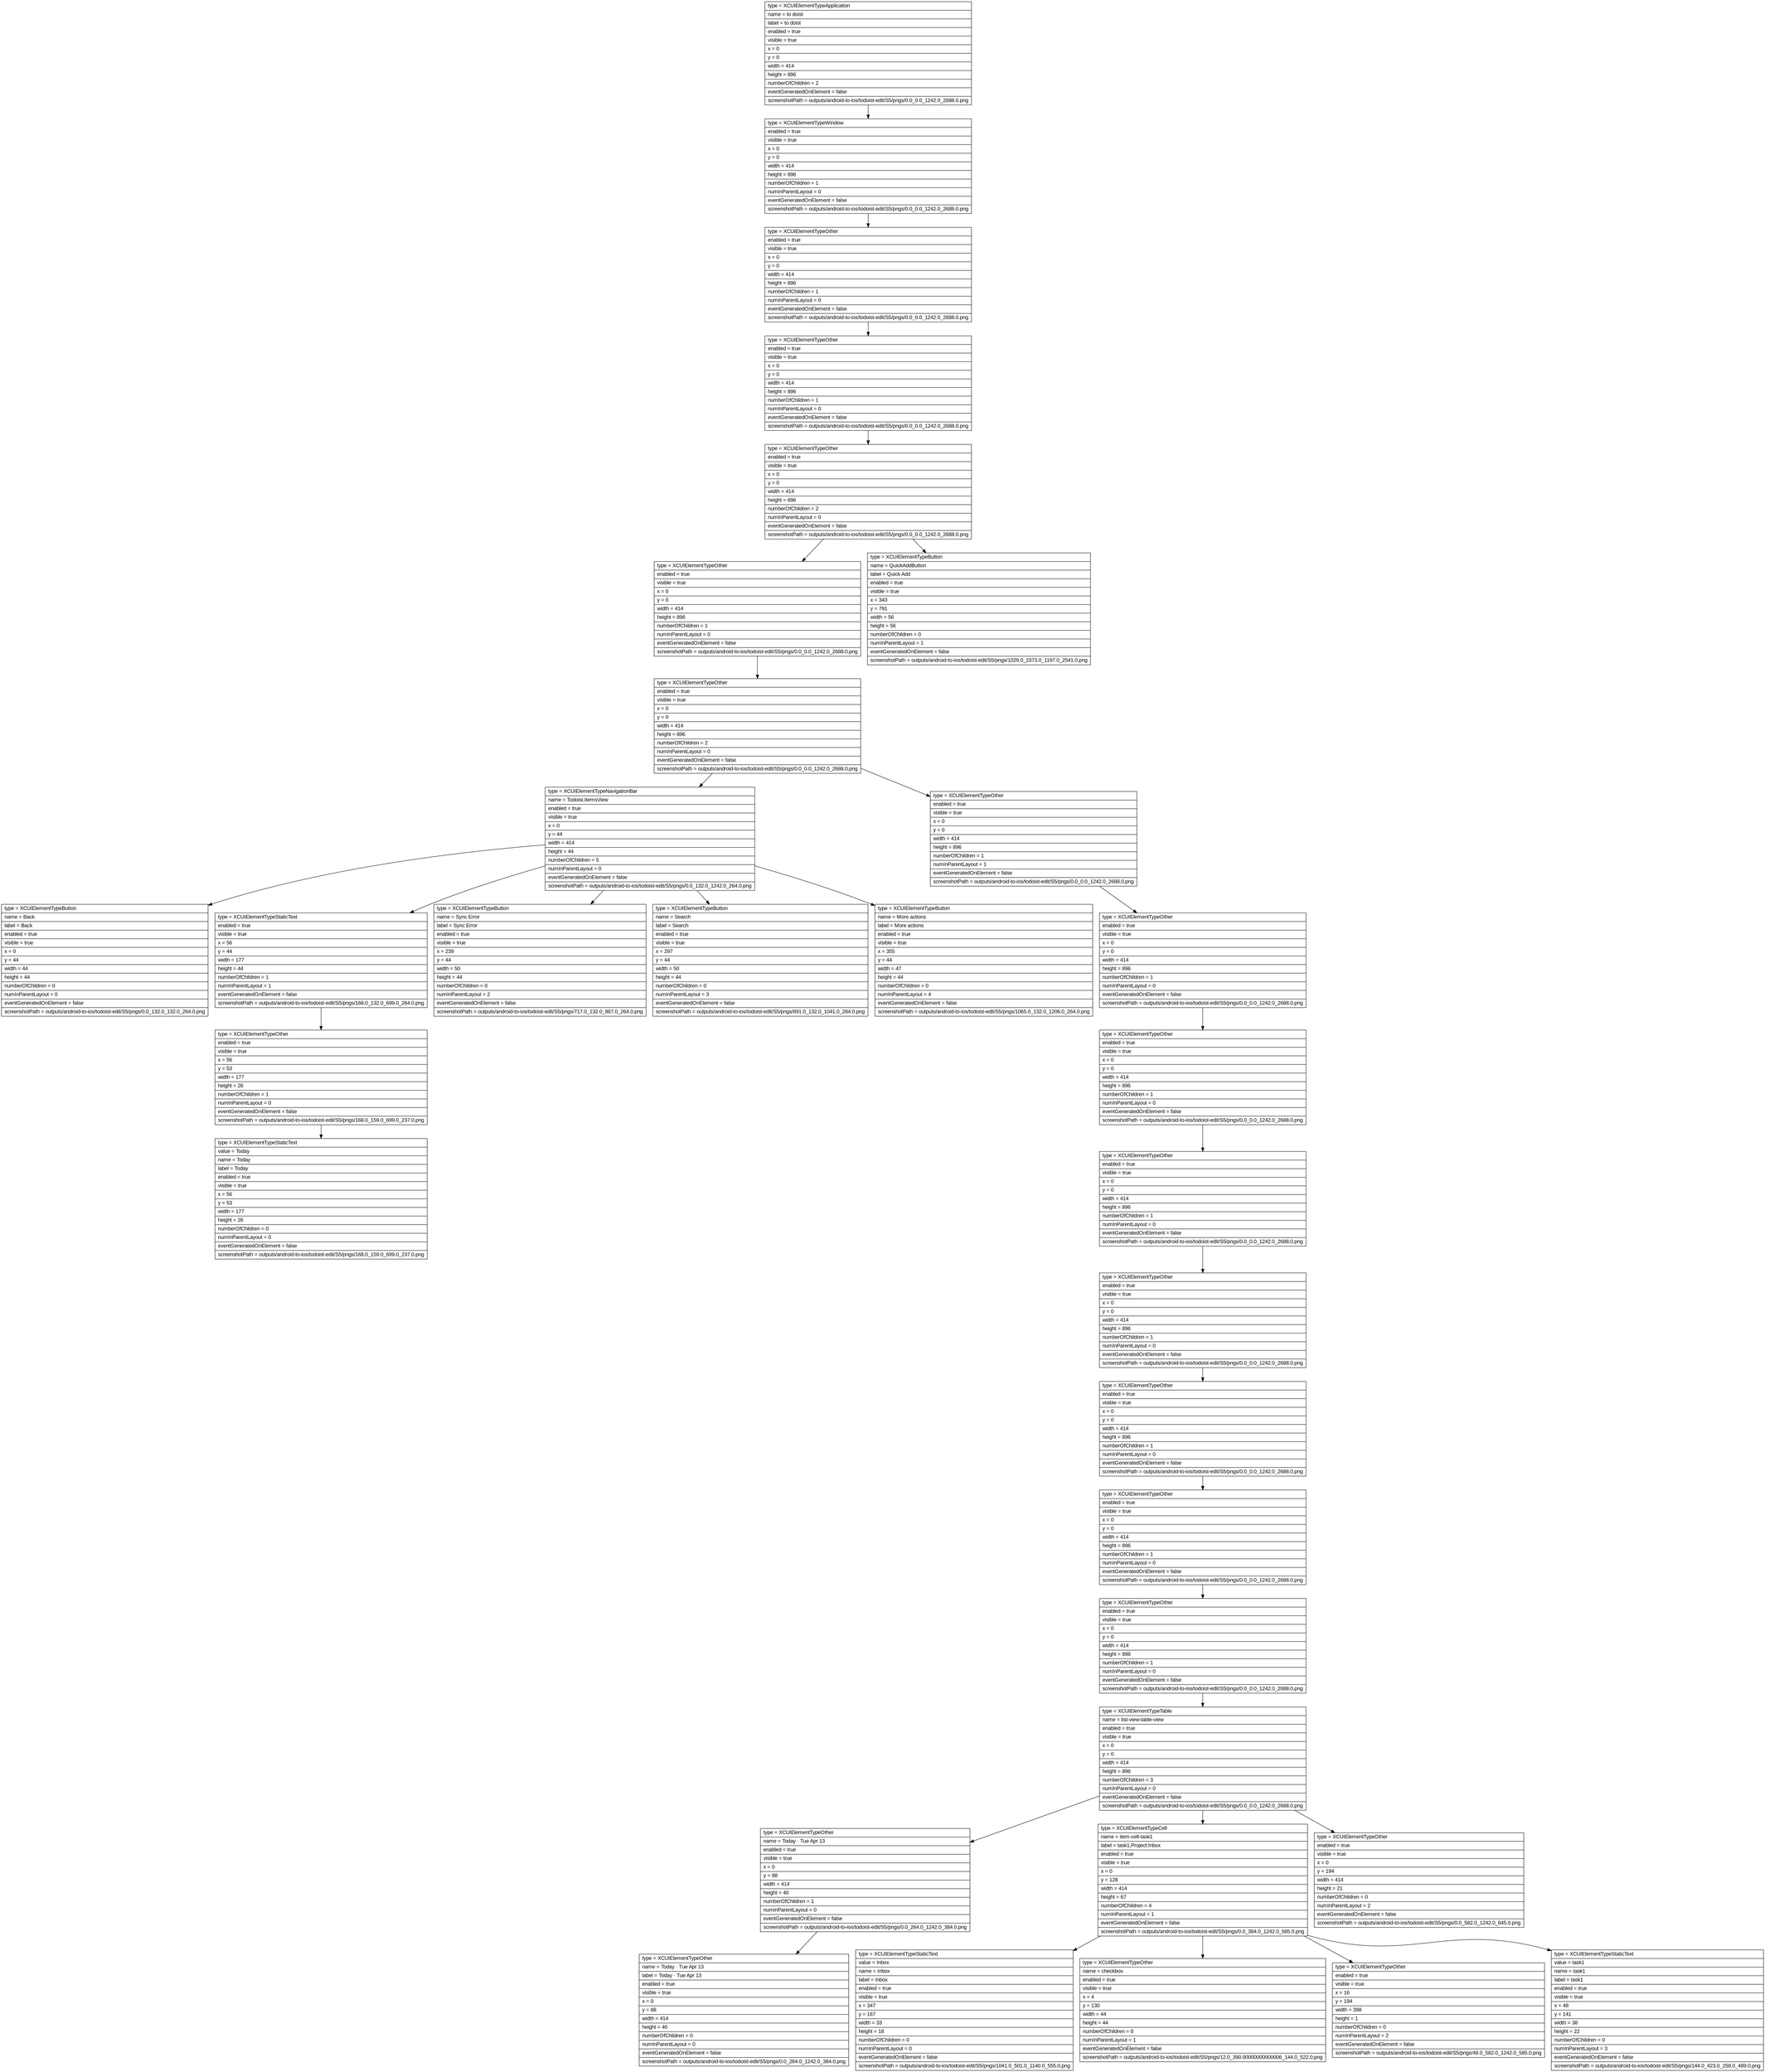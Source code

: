 digraph Layout {

	node [shape=record fontname=Arial];

	0	[label="{type = XCUIElementTypeApplication\l|name = to doist\l|label = to doist\l|enabled = true\l|visible = true\l|x = 0\l|y = 0\l|width = 414\l|height = 896\l|numberOfChildren = 2\l|eventGeneratedOnElement = false \l|screenshotPath = outputs/android-to-ios/todoist-edit/S5/pngs/0.0_0.0_1242.0_2688.0.png\l}"]
	1	[label="{type = XCUIElementTypeWindow\l|enabled = true\l|visible = true\l|x = 0\l|y = 0\l|width = 414\l|height = 896\l|numberOfChildren = 1\l|numInParentLayout = 0\l|eventGeneratedOnElement = false \l|screenshotPath = outputs/android-to-ios/todoist-edit/S5/pngs/0.0_0.0_1242.0_2688.0.png\l}"]
	2	[label="{type = XCUIElementTypeOther\l|enabled = true\l|visible = true\l|x = 0\l|y = 0\l|width = 414\l|height = 896\l|numberOfChildren = 1\l|numInParentLayout = 0\l|eventGeneratedOnElement = false \l|screenshotPath = outputs/android-to-ios/todoist-edit/S5/pngs/0.0_0.0_1242.0_2688.0.png\l}"]
	3	[label="{type = XCUIElementTypeOther\l|enabled = true\l|visible = true\l|x = 0\l|y = 0\l|width = 414\l|height = 896\l|numberOfChildren = 1\l|numInParentLayout = 0\l|eventGeneratedOnElement = false \l|screenshotPath = outputs/android-to-ios/todoist-edit/S5/pngs/0.0_0.0_1242.0_2688.0.png\l}"]
	4	[label="{type = XCUIElementTypeOther\l|enabled = true\l|visible = true\l|x = 0\l|y = 0\l|width = 414\l|height = 896\l|numberOfChildren = 2\l|numInParentLayout = 0\l|eventGeneratedOnElement = false \l|screenshotPath = outputs/android-to-ios/todoist-edit/S5/pngs/0.0_0.0_1242.0_2688.0.png\l}"]
	5	[label="{type = XCUIElementTypeOther\l|enabled = true\l|visible = true\l|x = 0\l|y = 0\l|width = 414\l|height = 896\l|numberOfChildren = 1\l|numInParentLayout = 0\l|eventGeneratedOnElement = false \l|screenshotPath = outputs/android-to-ios/todoist-edit/S5/pngs/0.0_0.0_1242.0_2688.0.png\l}"]
	6	[label="{type = XCUIElementTypeButton\l|name = QuickAddButton\l|label = Quick Add\l|enabled = true\l|visible = true\l|x = 343\l|y = 791\l|width = 56\l|height = 56\l|numberOfChildren = 0\l|numInParentLayout = 1\l|eventGeneratedOnElement = false \l|screenshotPath = outputs/android-to-ios/todoist-edit/S5/pngs/1029.0_2373.0_1197.0_2541.0.png\l}"]
	7	[label="{type = XCUIElementTypeOther\l|enabled = true\l|visible = true\l|x = 0\l|y = 0\l|width = 414\l|height = 896\l|numberOfChildren = 2\l|numInParentLayout = 0\l|eventGeneratedOnElement = false \l|screenshotPath = outputs/android-to-ios/todoist-edit/S5/pngs/0.0_0.0_1242.0_2688.0.png\l}"]
	8	[label="{type = XCUIElementTypeNavigationBar\l|name = Todoist.ItemsView\l|enabled = true\l|visible = true\l|x = 0\l|y = 44\l|width = 414\l|height = 44\l|numberOfChildren = 5\l|numInParentLayout = 0\l|eventGeneratedOnElement = false \l|screenshotPath = outputs/android-to-ios/todoist-edit/S5/pngs/0.0_132.0_1242.0_264.0.png\l}"]
	9	[label="{type = XCUIElementTypeOther\l|enabled = true\l|visible = true\l|x = 0\l|y = 0\l|width = 414\l|height = 896\l|numberOfChildren = 1\l|numInParentLayout = 1\l|eventGeneratedOnElement = false \l|screenshotPath = outputs/android-to-ios/todoist-edit/S5/pngs/0.0_0.0_1242.0_2688.0.png\l}"]
	10	[label="{type = XCUIElementTypeButton\l|name = Back\l|label = Back\l|enabled = true\l|visible = true\l|x = 0\l|y = 44\l|width = 44\l|height = 44\l|numberOfChildren = 0\l|numInParentLayout = 0\l|eventGeneratedOnElement = false \l|screenshotPath = outputs/android-to-ios/todoist-edit/S5/pngs/0.0_132.0_132.0_264.0.png\l}"]
	11	[label="{type = XCUIElementTypeStaticText\l|enabled = true\l|visible = true\l|x = 56\l|y = 44\l|width = 177\l|height = 44\l|numberOfChildren = 1\l|numInParentLayout = 1\l|eventGeneratedOnElement = false \l|screenshotPath = outputs/android-to-ios/todoist-edit/S5/pngs/168.0_132.0_699.0_264.0.png\l}"]
	12	[label="{type = XCUIElementTypeButton\l|name = Sync Error\l|label = Sync Error\l|enabled = true\l|visible = true\l|x = 239\l|y = 44\l|width = 50\l|height = 44\l|numberOfChildren = 0\l|numInParentLayout = 2\l|eventGeneratedOnElement = false \l|screenshotPath = outputs/android-to-ios/todoist-edit/S5/pngs/717.0_132.0_867.0_264.0.png\l}"]
	13	[label="{type = XCUIElementTypeButton\l|name = Search\l|label = Search\l|enabled = true\l|visible = true\l|x = 297\l|y = 44\l|width = 50\l|height = 44\l|numberOfChildren = 0\l|numInParentLayout = 3\l|eventGeneratedOnElement = false \l|screenshotPath = outputs/android-to-ios/todoist-edit/S5/pngs/891.0_132.0_1041.0_264.0.png\l}"]
	14	[label="{type = XCUIElementTypeButton\l|name = More actions\l|label = More actions\l|enabled = true\l|visible = true\l|x = 355\l|y = 44\l|width = 47\l|height = 44\l|numberOfChildren = 0\l|numInParentLayout = 4\l|eventGeneratedOnElement = false \l|screenshotPath = outputs/android-to-ios/todoist-edit/S5/pngs/1065.0_132.0_1206.0_264.0.png\l}"]
	15	[label="{type = XCUIElementTypeOther\l|enabled = true\l|visible = true\l|x = 0\l|y = 0\l|width = 414\l|height = 896\l|numberOfChildren = 1\l|numInParentLayout = 0\l|eventGeneratedOnElement = false \l|screenshotPath = outputs/android-to-ios/todoist-edit/S5/pngs/0.0_0.0_1242.0_2688.0.png\l}"]
	16	[label="{type = XCUIElementTypeOther\l|enabled = true\l|visible = true\l|x = 56\l|y = 53\l|width = 177\l|height = 26\l|numberOfChildren = 1\l|numInParentLayout = 0\l|eventGeneratedOnElement = false \l|screenshotPath = outputs/android-to-ios/todoist-edit/S5/pngs/168.0_159.0_699.0_237.0.png\l}"]
	17	[label="{type = XCUIElementTypeOther\l|enabled = true\l|visible = true\l|x = 0\l|y = 0\l|width = 414\l|height = 896\l|numberOfChildren = 1\l|numInParentLayout = 0\l|eventGeneratedOnElement = false \l|screenshotPath = outputs/android-to-ios/todoist-edit/S5/pngs/0.0_0.0_1242.0_2688.0.png\l}"]
	18	[label="{type = XCUIElementTypeStaticText\l|value = Today\l|name = Today\l|label = Today\l|enabled = true\l|visible = true\l|x = 56\l|y = 53\l|width = 177\l|height = 26\l|numberOfChildren = 0\l|numInParentLayout = 0\l|eventGeneratedOnElement = false \l|screenshotPath = outputs/android-to-ios/todoist-edit/S5/pngs/168.0_159.0_699.0_237.0.png\l}"]
	19	[label="{type = XCUIElementTypeOther\l|enabled = true\l|visible = true\l|x = 0\l|y = 0\l|width = 414\l|height = 896\l|numberOfChildren = 1\l|numInParentLayout = 0\l|eventGeneratedOnElement = false \l|screenshotPath = outputs/android-to-ios/todoist-edit/S5/pngs/0.0_0.0_1242.0_2688.0.png\l}"]
	20	[label="{type = XCUIElementTypeOther\l|enabled = true\l|visible = true\l|x = 0\l|y = 0\l|width = 414\l|height = 896\l|numberOfChildren = 1\l|numInParentLayout = 0\l|eventGeneratedOnElement = false \l|screenshotPath = outputs/android-to-ios/todoist-edit/S5/pngs/0.0_0.0_1242.0_2688.0.png\l}"]
	21	[label="{type = XCUIElementTypeOther\l|enabled = true\l|visible = true\l|x = 0\l|y = 0\l|width = 414\l|height = 896\l|numberOfChildren = 1\l|numInParentLayout = 0\l|eventGeneratedOnElement = false \l|screenshotPath = outputs/android-to-ios/todoist-edit/S5/pngs/0.0_0.0_1242.0_2688.0.png\l}"]
	22	[label="{type = XCUIElementTypeOther\l|enabled = true\l|visible = true\l|x = 0\l|y = 0\l|width = 414\l|height = 896\l|numberOfChildren = 1\l|numInParentLayout = 0\l|eventGeneratedOnElement = false \l|screenshotPath = outputs/android-to-ios/todoist-edit/S5/pngs/0.0_0.0_1242.0_2688.0.png\l}"]
	23	[label="{type = XCUIElementTypeOther\l|enabled = true\l|visible = true\l|x = 0\l|y = 0\l|width = 414\l|height = 896\l|numberOfChildren = 1\l|numInParentLayout = 0\l|eventGeneratedOnElement = false \l|screenshotPath = outputs/android-to-ios/todoist-edit/S5/pngs/0.0_0.0_1242.0_2688.0.png\l}"]
	24	[label="{type = XCUIElementTypeTable\l|name = list-view-table-view\l|enabled = true\l|visible = true\l|x = 0\l|y = 0\l|width = 414\l|height = 896\l|numberOfChildren = 3\l|numInParentLayout = 0\l|eventGeneratedOnElement = false \l|screenshotPath = outputs/android-to-ios/todoist-edit/S5/pngs/0.0_0.0_1242.0_2688.0.png\l}"]
	25	[label="{type = XCUIElementTypeOther\l|name = Today · Tue Apr 13\l|enabled = true\l|visible = true\l|x = 0\l|y = 88\l|width = 414\l|height = 40\l|numberOfChildren = 1\l|numInParentLayout = 0\l|eventGeneratedOnElement = false \l|screenshotPath = outputs/android-to-ios/todoist-edit/S5/pngs/0.0_264.0_1242.0_384.0.png\l}"]
	26	[label="{type = XCUIElementTypeCell\l|name = item-cell-task1\l|label = task1,Project:Inbox\l|enabled = true\l|visible = true\l|x = 0\l|y = 128\l|width = 414\l|height = 67\l|numberOfChildren = 4\l|numInParentLayout = 1\l|eventGeneratedOnElement = false \l|screenshotPath = outputs/android-to-ios/todoist-edit/S5/pngs/0.0_384.0_1242.0_585.0.png\l}"]
	27	[label="{type = XCUIElementTypeOther\l|enabled = true\l|visible = true\l|x = 0\l|y = 194\l|width = 414\l|height = 21\l|numberOfChildren = 0\l|numInParentLayout = 2\l|eventGeneratedOnElement = false \l|screenshotPath = outputs/android-to-ios/todoist-edit/S5/pngs/0.0_582.0_1242.0_645.0.png\l}"]
	28	[label="{type = XCUIElementTypeOther\l|name = Today · Tue Apr 13\l|label = Today · Tue Apr 13\l|enabled = true\l|visible = true\l|x = 0\l|y = 88\l|width = 414\l|height = 40\l|numberOfChildren = 0\l|numInParentLayout = 0\l|eventGeneratedOnElement = false \l|screenshotPath = outputs/android-to-ios/todoist-edit/S5/pngs/0.0_264.0_1242.0_384.0.png\l}"]
	29	[label="{type = XCUIElementTypeStaticText\l|value = Inbox\l|name = Inbox\l|label = Inbox\l|enabled = true\l|visible = true\l|x = 347\l|y = 167\l|width = 33\l|height = 18\l|numberOfChildren = 0\l|numInParentLayout = 0\l|eventGeneratedOnElement = false \l|screenshotPath = outputs/android-to-ios/todoist-edit/S5/pngs/1041.0_501.0_1140.0_555.0.png\l}"]
	30	[label="{type = XCUIElementTypeOther\l|name = checkbox\l|enabled = true\l|visible = true\l|x = 4\l|y = 130\l|width = 44\l|height = 44\l|numberOfChildren = 0\l|numInParentLayout = 1\l|eventGeneratedOnElement = false \l|screenshotPath = outputs/android-to-ios/todoist-edit/S5/pngs/12.0_390.00000000000006_144.0_522.0.png\l}"]
	31	[label="{type = XCUIElementTypeOther\l|enabled = true\l|visible = true\l|x = 16\l|y = 194\l|width = 398\l|height = 1\l|numberOfChildren = 0\l|numInParentLayout = 2\l|eventGeneratedOnElement = false \l|screenshotPath = outputs/android-to-ios/todoist-edit/S5/pngs/48.0_582.0_1242.0_585.0.png\l}"]
	32	[label="{type = XCUIElementTypeStaticText\l|value = task1\l|name = task1\l|label = task1\l|enabled = true\l|visible = true\l|x = 48\l|y = 141\l|width = 38\l|height = 22\l|numberOfChildren = 0\l|numInParentLayout = 3\l|eventGeneratedOnElement = false \l|screenshotPath = outputs/android-to-ios/todoist-edit/S5/pngs/144.0_423.0_258.0_489.0.png\l}"]


	0 -> 1
	1 -> 2
	2 -> 3
	3 -> 4
	4 -> 5
	4 -> 6
	5 -> 7
	7 -> 8
	7 -> 9
	8 -> 10
	8 -> 11
	8 -> 12
	8 -> 13
	8 -> 14
	9 -> 15
	11 -> 16
	15 -> 17
	16 -> 18
	17 -> 19
	19 -> 20
	20 -> 21
	21 -> 22
	22 -> 23
	23 -> 24
	24 -> 25
	24 -> 26
	24 -> 27
	25 -> 28
	26 -> 29
	26 -> 30
	26 -> 31
	26 -> 32


}